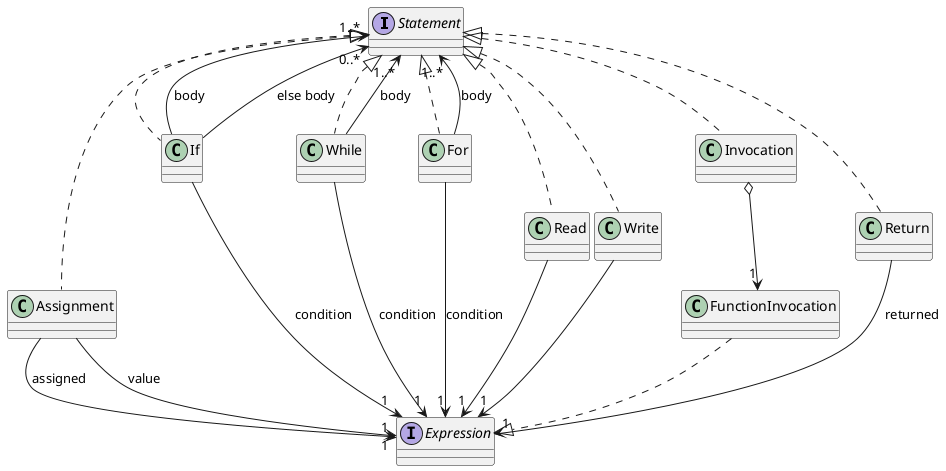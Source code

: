 @startuml

interface Statement
interface Expression

class Assignment
class If
class While
class For
class Read
class Write
class Invocation
class Return

Statement <|.. Assignment
Statement <|.. If
Statement <|.. While
Statement <|.. For
Statement <|.. Read
Statement <|.. Write
Statement <|.. Invocation
Statement <|.. Return

If --> "1" Expression : condition
Statement "1..*" <-- If : body
Statement "0..*" <-- If : else body

Statement "1..*" <-- While : body
While --> "1" Expression : condition

Statement "1..*" <-- For : body
For --> "1" Expression : condition

Read --> "1" Expression

Write --> "1" Expression

Invocation o--> "1" FunctionInvocation
FunctionInvocation ..|> Expression

Assignment --> "1" Expression : assigned
Assignment --> "1" Expression : value

Return --> "1" Expression : returned

@enduml

